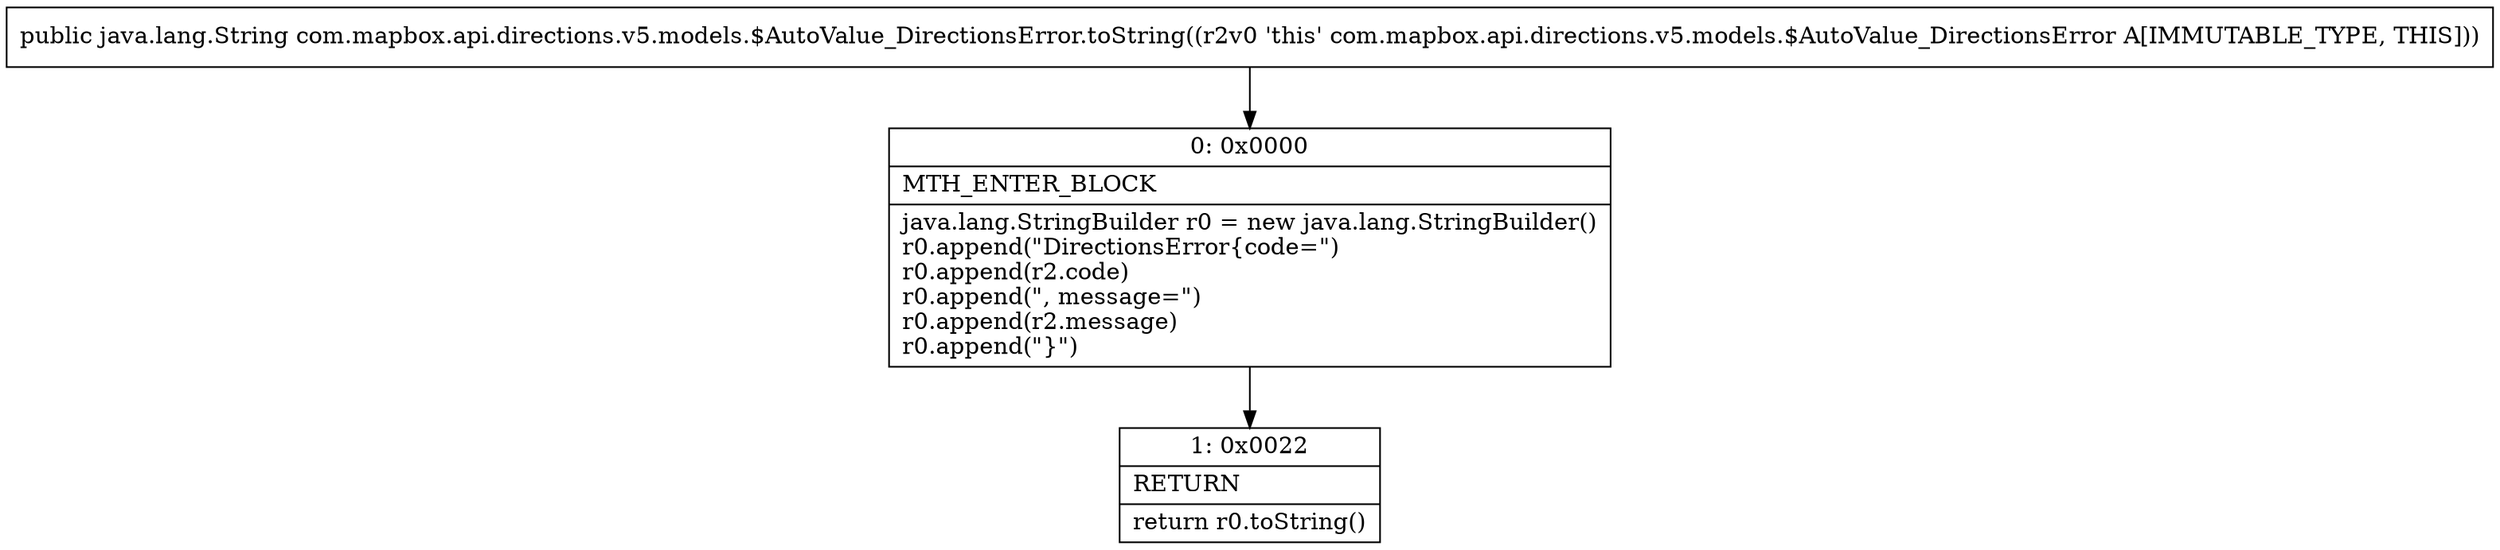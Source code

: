 digraph "CFG forcom.mapbox.api.directions.v5.models.$AutoValue_DirectionsError.toString()Ljava\/lang\/String;" {
Node_0 [shape=record,label="{0\:\ 0x0000|MTH_ENTER_BLOCK\l|java.lang.StringBuilder r0 = new java.lang.StringBuilder()\lr0.append(\"DirectionsError\{code=\")\lr0.append(r2.code)\lr0.append(\", message=\")\lr0.append(r2.message)\lr0.append(\"\}\")\l}"];
Node_1 [shape=record,label="{1\:\ 0x0022|RETURN\l|return r0.toString()\l}"];
MethodNode[shape=record,label="{public java.lang.String com.mapbox.api.directions.v5.models.$AutoValue_DirectionsError.toString((r2v0 'this' com.mapbox.api.directions.v5.models.$AutoValue_DirectionsError A[IMMUTABLE_TYPE, THIS])) }"];
MethodNode -> Node_0;
Node_0 -> Node_1;
}

